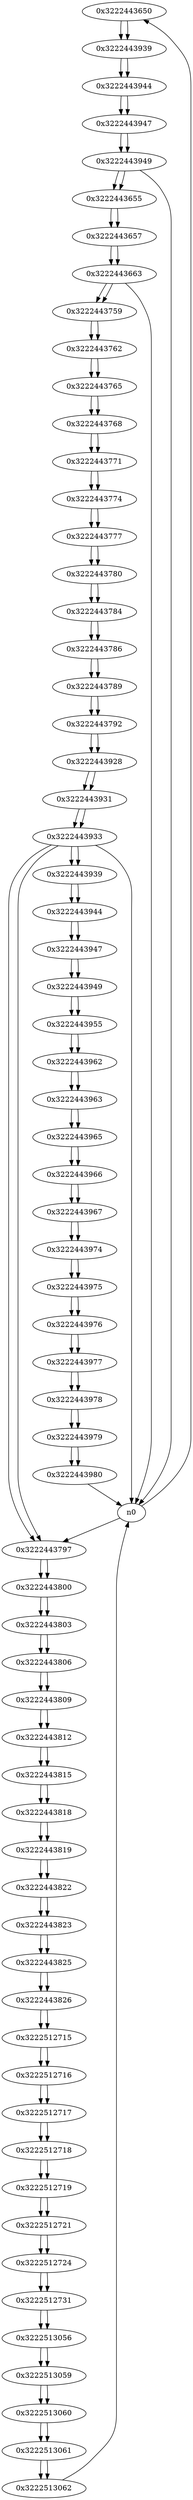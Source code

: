 digraph G{
/* nodes */
  n1 [label="0x3222443650"]
  n2 [label="0x3222443939"]
  n3 [label="0x3222443944"]
  n4 [label="0x3222443947"]
  n5 [label="0x3222443949"]
  n6 [label="0x3222443655"]
  n7 [label="0x3222443657"]
  n8 [label="0x3222443663"]
  n9 [label="0x3222443759"]
  n10 [label="0x3222443762"]
  n11 [label="0x3222443765"]
  n12 [label="0x3222443768"]
  n13 [label="0x3222443771"]
  n14 [label="0x3222443774"]
  n15 [label="0x3222443777"]
  n16 [label="0x3222443780"]
  n17 [label="0x3222443784"]
  n18 [label="0x3222443786"]
  n19 [label="0x3222443789"]
  n20 [label="0x3222443792"]
  n21 [label="0x3222443928"]
  n22 [label="0x3222443931"]
  n23 [label="0x3222443933"]
  n24 [label="0x3222443939"]
  n25 [label="0x3222443944"]
  n26 [label="0x3222443947"]
  n27 [label="0x3222443949"]
  n28 [label="0x3222443955"]
  n29 [label="0x3222443962"]
  n30 [label="0x3222443963"]
  n31 [label="0x3222443965"]
  n32 [label="0x3222443966"]
  n33 [label="0x3222443967"]
  n34 [label="0x3222443974"]
  n35 [label="0x3222443975"]
  n36 [label="0x3222443976"]
  n37 [label="0x3222443977"]
  n38 [label="0x3222443978"]
  n39 [label="0x3222443979"]
  n40 [label="0x3222443980"]
  n41 [label="0x3222443797"]
  n42 [label="0x3222443800"]
  n43 [label="0x3222443803"]
  n44 [label="0x3222443806"]
  n45 [label="0x3222443809"]
  n46 [label="0x3222443812"]
  n47 [label="0x3222443815"]
  n48 [label="0x3222443818"]
  n49 [label="0x3222443819"]
  n50 [label="0x3222443822"]
  n51 [label="0x3222443823"]
  n52 [label="0x3222443825"]
  n53 [label="0x3222443826"]
  n54 [label="0x3222512715"]
  n55 [label="0x3222512716"]
  n56 [label="0x3222512717"]
  n57 [label="0x3222512718"]
  n58 [label="0x3222512719"]
  n59 [label="0x3222512721"]
  n60 [label="0x3222512724"]
  n61 [label="0x3222512731"]
  n62 [label="0x3222513056"]
  n63 [label="0x3222513059"]
  n64 [label="0x3222513060"]
  n65 [label="0x3222513061"]
  n66 [label="0x3222513062"]
/* edges */
n1 -> n2;
n0 -> n1;
n2 -> n3;
n1 -> n2;
n3 -> n4;
n2 -> n3;
n4 -> n5;
n3 -> n4;
n5 -> n6;
n5 -> n0;
n4 -> n5;
n6 -> n7;
n5 -> n6;
n7 -> n8;
n6 -> n7;
n8 -> n9;
n8 -> n0;
n7 -> n8;
n9 -> n10;
n8 -> n9;
n10 -> n11;
n9 -> n10;
n11 -> n12;
n10 -> n11;
n12 -> n13;
n11 -> n12;
n13 -> n14;
n12 -> n13;
n14 -> n15;
n13 -> n14;
n15 -> n16;
n14 -> n15;
n16 -> n17;
n15 -> n16;
n17 -> n18;
n16 -> n17;
n18 -> n19;
n17 -> n18;
n19 -> n20;
n18 -> n19;
n20 -> n21;
n19 -> n20;
n21 -> n22;
n20 -> n21;
n22 -> n23;
n21 -> n22;
n23 -> n24;
n23 -> n41;
n23 -> n0;
n22 -> n23;
n24 -> n25;
n23 -> n24;
n25 -> n26;
n24 -> n25;
n26 -> n27;
n25 -> n26;
n27 -> n28;
n26 -> n27;
n28 -> n29;
n27 -> n28;
n29 -> n30;
n28 -> n29;
n30 -> n31;
n29 -> n30;
n31 -> n32;
n30 -> n31;
n32 -> n33;
n31 -> n32;
n33 -> n34;
n32 -> n33;
n34 -> n35;
n33 -> n34;
n35 -> n36;
n34 -> n35;
n36 -> n37;
n35 -> n36;
n37 -> n38;
n36 -> n37;
n38 -> n39;
n37 -> n38;
n39 -> n40;
n38 -> n39;
n40 -> n0;
n39 -> n40;
n41 -> n42;
n0 -> n41;
n23 -> n41;
n42 -> n43;
n41 -> n42;
n43 -> n44;
n42 -> n43;
n44 -> n45;
n43 -> n44;
n45 -> n46;
n44 -> n45;
n46 -> n47;
n45 -> n46;
n47 -> n48;
n46 -> n47;
n48 -> n49;
n47 -> n48;
n49 -> n50;
n48 -> n49;
n50 -> n51;
n49 -> n50;
n51 -> n52;
n50 -> n51;
n52 -> n53;
n51 -> n52;
n53 -> n54;
n52 -> n53;
n54 -> n55;
n53 -> n54;
n55 -> n56;
n54 -> n55;
n56 -> n57;
n55 -> n56;
n57 -> n58;
n56 -> n57;
n58 -> n59;
n57 -> n58;
n59 -> n60;
n58 -> n59;
n60 -> n61;
n59 -> n60;
n61 -> n62;
n60 -> n61;
n62 -> n63;
n61 -> n62;
n63 -> n64;
n62 -> n63;
n64 -> n65;
n63 -> n64;
n65 -> n66;
n64 -> n65;
n66 -> n0;
n65 -> n66;
}
